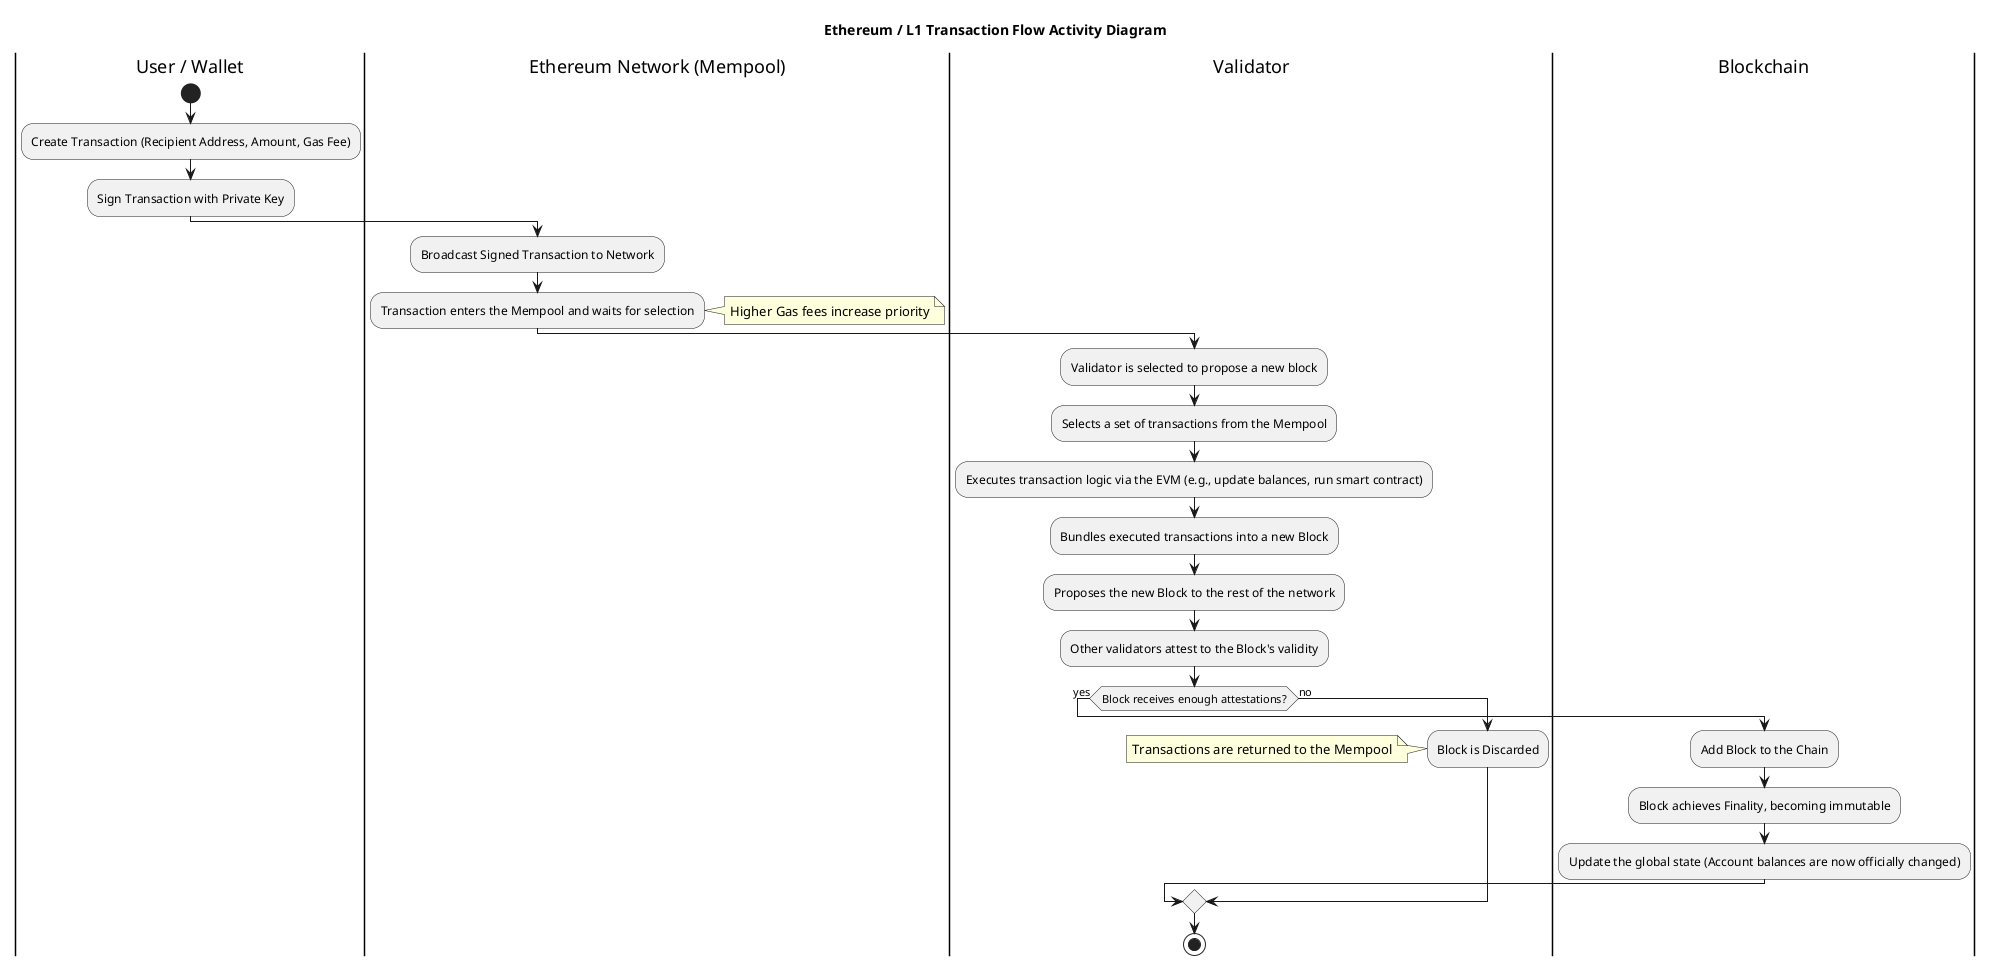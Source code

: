 @startuml
title Ethereum / L1 Transaction Flow Activity Diagram

|User / Wallet|
start
:Create Transaction (Recipient Address, Amount, Gas Fee);
:Sign Transaction with Private Key;

|Ethereum Network (Mempool)|
:Broadcast Signed Transaction to Network;
:Transaction enters the Mempool and waits for selection;
note right: Higher Gas fees increase priority

|Validator|
:Validator is selected to propose a new block;
:Selects a set of transactions from the Mempool;
:Executes transaction logic via the EVM (e.g., update balances, run smart contract);
:Bundles executed transactions into a new Block;
:Proposes the new Block to the rest of the network;
:Other validators attest to the Block's validity;

if (Block receives enough attestations?) then (yes)
    |Blockchain|
    :Add Block to the Chain;
    :Block achieves Finality, becoming immutable;
    :Update the global state (Account balances are now officially changed);
else (no)
    |Validator|
    :Block is Discarded;
    note left: Transactions are returned to the Mempool
endif

stop

@enduml
